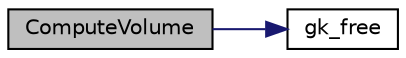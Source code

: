 digraph "ComputeVolume"
{
  edge [fontname="Helvetica",fontsize="10",labelfontname="Helvetica",labelfontsize="10"];
  node [fontname="Helvetica",fontsize="10",shape=record];
  rankdir="LR";
  Node17 [label="ComputeVolume",height=0.2,width=0.4,color="black", fillcolor="grey75", style="filled", fontcolor="black"];
  Node17 -> Node18 [color="midnightblue",fontsize="10",style="solid",fontname="Helvetica"];
  Node18 [label="gk_free",height=0.2,width=0.4,color="black", fillcolor="white", style="filled",URL="$d3/d5a/gk__proto_8h.html#ac8df62c4e3d0910711a9874f9cc58884"];
}
